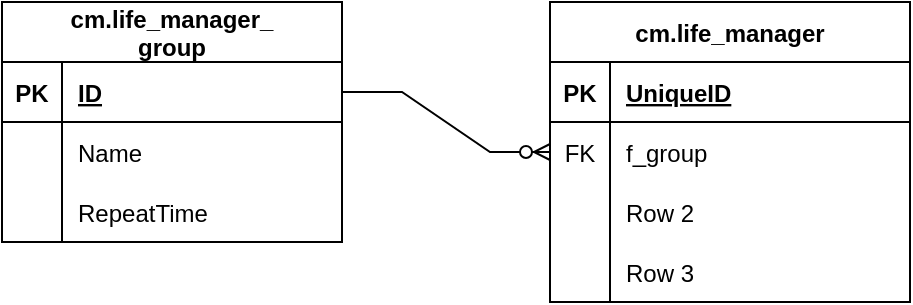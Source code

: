 <mxfile version="20.2.6" type="github">
  <diagram id="tD1s0qJucXDc47lWTAcB" name="Страница 1">
    <mxGraphModel dx="636" dy="355" grid="1" gridSize="10" guides="1" tooltips="1" connect="1" arrows="1" fold="1" page="1" pageScale="1" pageWidth="827" pageHeight="1169" math="0" shadow="0">
      <root>
        <mxCell id="0" />
        <mxCell id="1" parent="0" />
        <mxCell id="AYqbI5TcOBF9XLd_k9Q6-1" value="cm.life_manager_&#xa;group" style="shape=table;startSize=30;container=1;collapsible=1;childLayout=tableLayout;fixedRows=1;rowLines=0;fontStyle=1;align=center;resizeLast=1;" vertex="1" parent="1">
          <mxGeometry x="50" y="40" width="170" height="120" as="geometry" />
        </mxCell>
        <mxCell id="AYqbI5TcOBF9XLd_k9Q6-2" value="" style="shape=tableRow;horizontal=0;startSize=0;swimlaneHead=0;swimlaneBody=0;fillColor=none;collapsible=0;dropTarget=0;points=[[0,0.5],[1,0.5]];portConstraint=eastwest;top=0;left=0;right=0;bottom=1;" vertex="1" parent="AYqbI5TcOBF9XLd_k9Q6-1">
          <mxGeometry y="30" width="170" height="30" as="geometry" />
        </mxCell>
        <mxCell id="AYqbI5TcOBF9XLd_k9Q6-3" value="PK" style="shape=partialRectangle;connectable=0;fillColor=none;top=0;left=0;bottom=0;right=0;fontStyle=1;overflow=hidden;" vertex="1" parent="AYqbI5TcOBF9XLd_k9Q6-2">
          <mxGeometry width="30" height="30" as="geometry">
            <mxRectangle width="30" height="30" as="alternateBounds" />
          </mxGeometry>
        </mxCell>
        <mxCell id="AYqbI5TcOBF9XLd_k9Q6-4" value="ID" style="shape=partialRectangle;connectable=0;fillColor=none;top=0;left=0;bottom=0;right=0;align=left;spacingLeft=6;fontStyle=5;overflow=hidden;" vertex="1" parent="AYqbI5TcOBF9XLd_k9Q6-2">
          <mxGeometry x="30" width="140" height="30" as="geometry">
            <mxRectangle width="140" height="30" as="alternateBounds" />
          </mxGeometry>
        </mxCell>
        <mxCell id="AYqbI5TcOBF9XLd_k9Q6-5" value="" style="shape=tableRow;horizontal=0;startSize=0;swimlaneHead=0;swimlaneBody=0;fillColor=none;collapsible=0;dropTarget=0;points=[[0,0.5],[1,0.5]];portConstraint=eastwest;top=0;left=0;right=0;bottom=0;" vertex="1" parent="AYqbI5TcOBF9XLd_k9Q6-1">
          <mxGeometry y="60" width="170" height="30" as="geometry" />
        </mxCell>
        <mxCell id="AYqbI5TcOBF9XLd_k9Q6-6" value="" style="shape=partialRectangle;connectable=0;fillColor=none;top=0;left=0;bottom=0;right=0;editable=1;overflow=hidden;" vertex="1" parent="AYqbI5TcOBF9XLd_k9Q6-5">
          <mxGeometry width="30" height="30" as="geometry">
            <mxRectangle width="30" height="30" as="alternateBounds" />
          </mxGeometry>
        </mxCell>
        <mxCell id="AYqbI5TcOBF9XLd_k9Q6-7" value="Name" style="shape=partialRectangle;connectable=0;fillColor=none;top=0;left=0;bottom=0;right=0;align=left;spacingLeft=6;overflow=hidden;" vertex="1" parent="AYqbI5TcOBF9XLd_k9Q6-5">
          <mxGeometry x="30" width="140" height="30" as="geometry">
            <mxRectangle width="140" height="30" as="alternateBounds" />
          </mxGeometry>
        </mxCell>
        <mxCell id="AYqbI5TcOBF9XLd_k9Q6-53" value="" style="shape=tableRow;horizontal=0;startSize=0;swimlaneHead=0;swimlaneBody=0;fillColor=none;collapsible=0;dropTarget=0;points=[[0,0.5],[1,0.5]];portConstraint=eastwest;top=0;left=0;right=0;bottom=0;" vertex="1" parent="AYqbI5TcOBF9XLd_k9Q6-1">
          <mxGeometry y="90" width="170" height="30" as="geometry" />
        </mxCell>
        <mxCell id="AYqbI5TcOBF9XLd_k9Q6-54" value="" style="shape=partialRectangle;connectable=0;fillColor=none;top=0;left=0;bottom=0;right=0;editable=1;overflow=hidden;" vertex="1" parent="AYqbI5TcOBF9XLd_k9Q6-53">
          <mxGeometry width="30" height="30" as="geometry">
            <mxRectangle width="30" height="30" as="alternateBounds" />
          </mxGeometry>
        </mxCell>
        <mxCell id="AYqbI5TcOBF9XLd_k9Q6-55" value="RepeatTime" style="shape=partialRectangle;connectable=0;fillColor=none;top=0;left=0;bottom=0;right=0;align=left;spacingLeft=6;overflow=hidden;" vertex="1" parent="AYqbI5TcOBF9XLd_k9Q6-53">
          <mxGeometry x="30" width="140" height="30" as="geometry">
            <mxRectangle width="140" height="30" as="alternateBounds" />
          </mxGeometry>
        </mxCell>
        <mxCell id="AYqbI5TcOBF9XLd_k9Q6-40" value="cm.life_manager" style="shape=table;startSize=30;container=1;collapsible=1;childLayout=tableLayout;fixedRows=1;rowLines=0;fontStyle=1;align=center;resizeLast=1;" vertex="1" parent="1">
          <mxGeometry x="324" y="40" width="180" height="150" as="geometry" />
        </mxCell>
        <mxCell id="AYqbI5TcOBF9XLd_k9Q6-41" value="" style="shape=tableRow;horizontal=0;startSize=0;swimlaneHead=0;swimlaneBody=0;fillColor=none;collapsible=0;dropTarget=0;points=[[0,0.5],[1,0.5]];portConstraint=eastwest;top=0;left=0;right=0;bottom=1;" vertex="1" parent="AYqbI5TcOBF9XLd_k9Q6-40">
          <mxGeometry y="30" width="180" height="30" as="geometry" />
        </mxCell>
        <mxCell id="AYqbI5TcOBF9XLd_k9Q6-42" value="PK" style="shape=partialRectangle;connectable=0;fillColor=none;top=0;left=0;bottom=0;right=0;fontStyle=1;overflow=hidden;" vertex="1" parent="AYqbI5TcOBF9XLd_k9Q6-41">
          <mxGeometry width="30" height="30" as="geometry">
            <mxRectangle width="30" height="30" as="alternateBounds" />
          </mxGeometry>
        </mxCell>
        <mxCell id="AYqbI5TcOBF9XLd_k9Q6-43" value="UniqueID" style="shape=partialRectangle;connectable=0;fillColor=none;top=0;left=0;bottom=0;right=0;align=left;spacingLeft=6;fontStyle=5;overflow=hidden;" vertex="1" parent="AYqbI5TcOBF9XLd_k9Q6-41">
          <mxGeometry x="30" width="150" height="30" as="geometry">
            <mxRectangle width="150" height="30" as="alternateBounds" />
          </mxGeometry>
        </mxCell>
        <mxCell id="AYqbI5TcOBF9XLd_k9Q6-44" value="" style="shape=tableRow;horizontal=0;startSize=0;swimlaneHead=0;swimlaneBody=0;fillColor=none;collapsible=0;dropTarget=0;points=[[0,0.5],[1,0.5]];portConstraint=eastwest;top=0;left=0;right=0;bottom=0;" vertex="1" parent="AYqbI5TcOBF9XLd_k9Q6-40">
          <mxGeometry y="60" width="180" height="30" as="geometry" />
        </mxCell>
        <mxCell id="AYqbI5TcOBF9XLd_k9Q6-45" value="FK" style="shape=partialRectangle;connectable=0;fillColor=none;top=0;left=0;bottom=0;right=0;editable=1;overflow=hidden;" vertex="1" parent="AYqbI5TcOBF9XLd_k9Q6-44">
          <mxGeometry width="30" height="30" as="geometry">
            <mxRectangle width="30" height="30" as="alternateBounds" />
          </mxGeometry>
        </mxCell>
        <mxCell id="AYqbI5TcOBF9XLd_k9Q6-46" value="f_group" style="shape=partialRectangle;connectable=0;fillColor=none;top=0;left=0;bottom=0;right=0;align=left;spacingLeft=6;overflow=hidden;" vertex="1" parent="AYqbI5TcOBF9XLd_k9Q6-44">
          <mxGeometry x="30" width="150" height="30" as="geometry">
            <mxRectangle width="150" height="30" as="alternateBounds" />
          </mxGeometry>
        </mxCell>
        <mxCell id="AYqbI5TcOBF9XLd_k9Q6-47" value="" style="shape=tableRow;horizontal=0;startSize=0;swimlaneHead=0;swimlaneBody=0;fillColor=none;collapsible=0;dropTarget=0;points=[[0,0.5],[1,0.5]];portConstraint=eastwest;top=0;left=0;right=0;bottom=0;" vertex="1" parent="AYqbI5TcOBF9XLd_k9Q6-40">
          <mxGeometry y="90" width="180" height="30" as="geometry" />
        </mxCell>
        <mxCell id="AYqbI5TcOBF9XLd_k9Q6-48" value="" style="shape=partialRectangle;connectable=0;fillColor=none;top=0;left=0;bottom=0;right=0;editable=1;overflow=hidden;" vertex="1" parent="AYqbI5TcOBF9XLd_k9Q6-47">
          <mxGeometry width="30" height="30" as="geometry">
            <mxRectangle width="30" height="30" as="alternateBounds" />
          </mxGeometry>
        </mxCell>
        <mxCell id="AYqbI5TcOBF9XLd_k9Q6-49" value="Row 2" style="shape=partialRectangle;connectable=0;fillColor=none;top=0;left=0;bottom=0;right=0;align=left;spacingLeft=6;overflow=hidden;" vertex="1" parent="AYqbI5TcOBF9XLd_k9Q6-47">
          <mxGeometry x="30" width="150" height="30" as="geometry">
            <mxRectangle width="150" height="30" as="alternateBounds" />
          </mxGeometry>
        </mxCell>
        <mxCell id="AYqbI5TcOBF9XLd_k9Q6-50" value="" style="shape=tableRow;horizontal=0;startSize=0;swimlaneHead=0;swimlaneBody=0;fillColor=none;collapsible=0;dropTarget=0;points=[[0,0.5],[1,0.5]];portConstraint=eastwest;top=0;left=0;right=0;bottom=0;" vertex="1" parent="AYqbI5TcOBF9XLd_k9Q6-40">
          <mxGeometry y="120" width="180" height="30" as="geometry" />
        </mxCell>
        <mxCell id="AYqbI5TcOBF9XLd_k9Q6-51" value="" style="shape=partialRectangle;connectable=0;fillColor=none;top=0;left=0;bottom=0;right=0;editable=1;overflow=hidden;" vertex="1" parent="AYqbI5TcOBF9XLd_k9Q6-50">
          <mxGeometry width="30" height="30" as="geometry">
            <mxRectangle width="30" height="30" as="alternateBounds" />
          </mxGeometry>
        </mxCell>
        <mxCell id="AYqbI5TcOBF9XLd_k9Q6-52" value="Row 3" style="shape=partialRectangle;connectable=0;fillColor=none;top=0;left=0;bottom=0;right=0;align=left;spacingLeft=6;overflow=hidden;" vertex="1" parent="AYqbI5TcOBF9XLd_k9Q6-50">
          <mxGeometry x="30" width="150" height="30" as="geometry">
            <mxRectangle width="150" height="30" as="alternateBounds" />
          </mxGeometry>
        </mxCell>
        <mxCell id="AYqbI5TcOBF9XLd_k9Q6-57" value="" style="edgeStyle=entityRelationEdgeStyle;fontSize=12;html=1;endArrow=ERzeroToMany;endFill=1;rounded=0;exitX=1;exitY=0.5;exitDx=0;exitDy=0;entryX=0;entryY=0.5;entryDx=0;entryDy=0;" edge="1" parent="1" source="AYqbI5TcOBF9XLd_k9Q6-2" target="AYqbI5TcOBF9XLd_k9Q6-44">
          <mxGeometry width="100" height="100" relative="1" as="geometry">
            <mxPoint x="180" y="310" as="sourcePoint" />
            <mxPoint x="280" y="210" as="targetPoint" />
          </mxGeometry>
        </mxCell>
      </root>
    </mxGraphModel>
  </diagram>
</mxfile>
